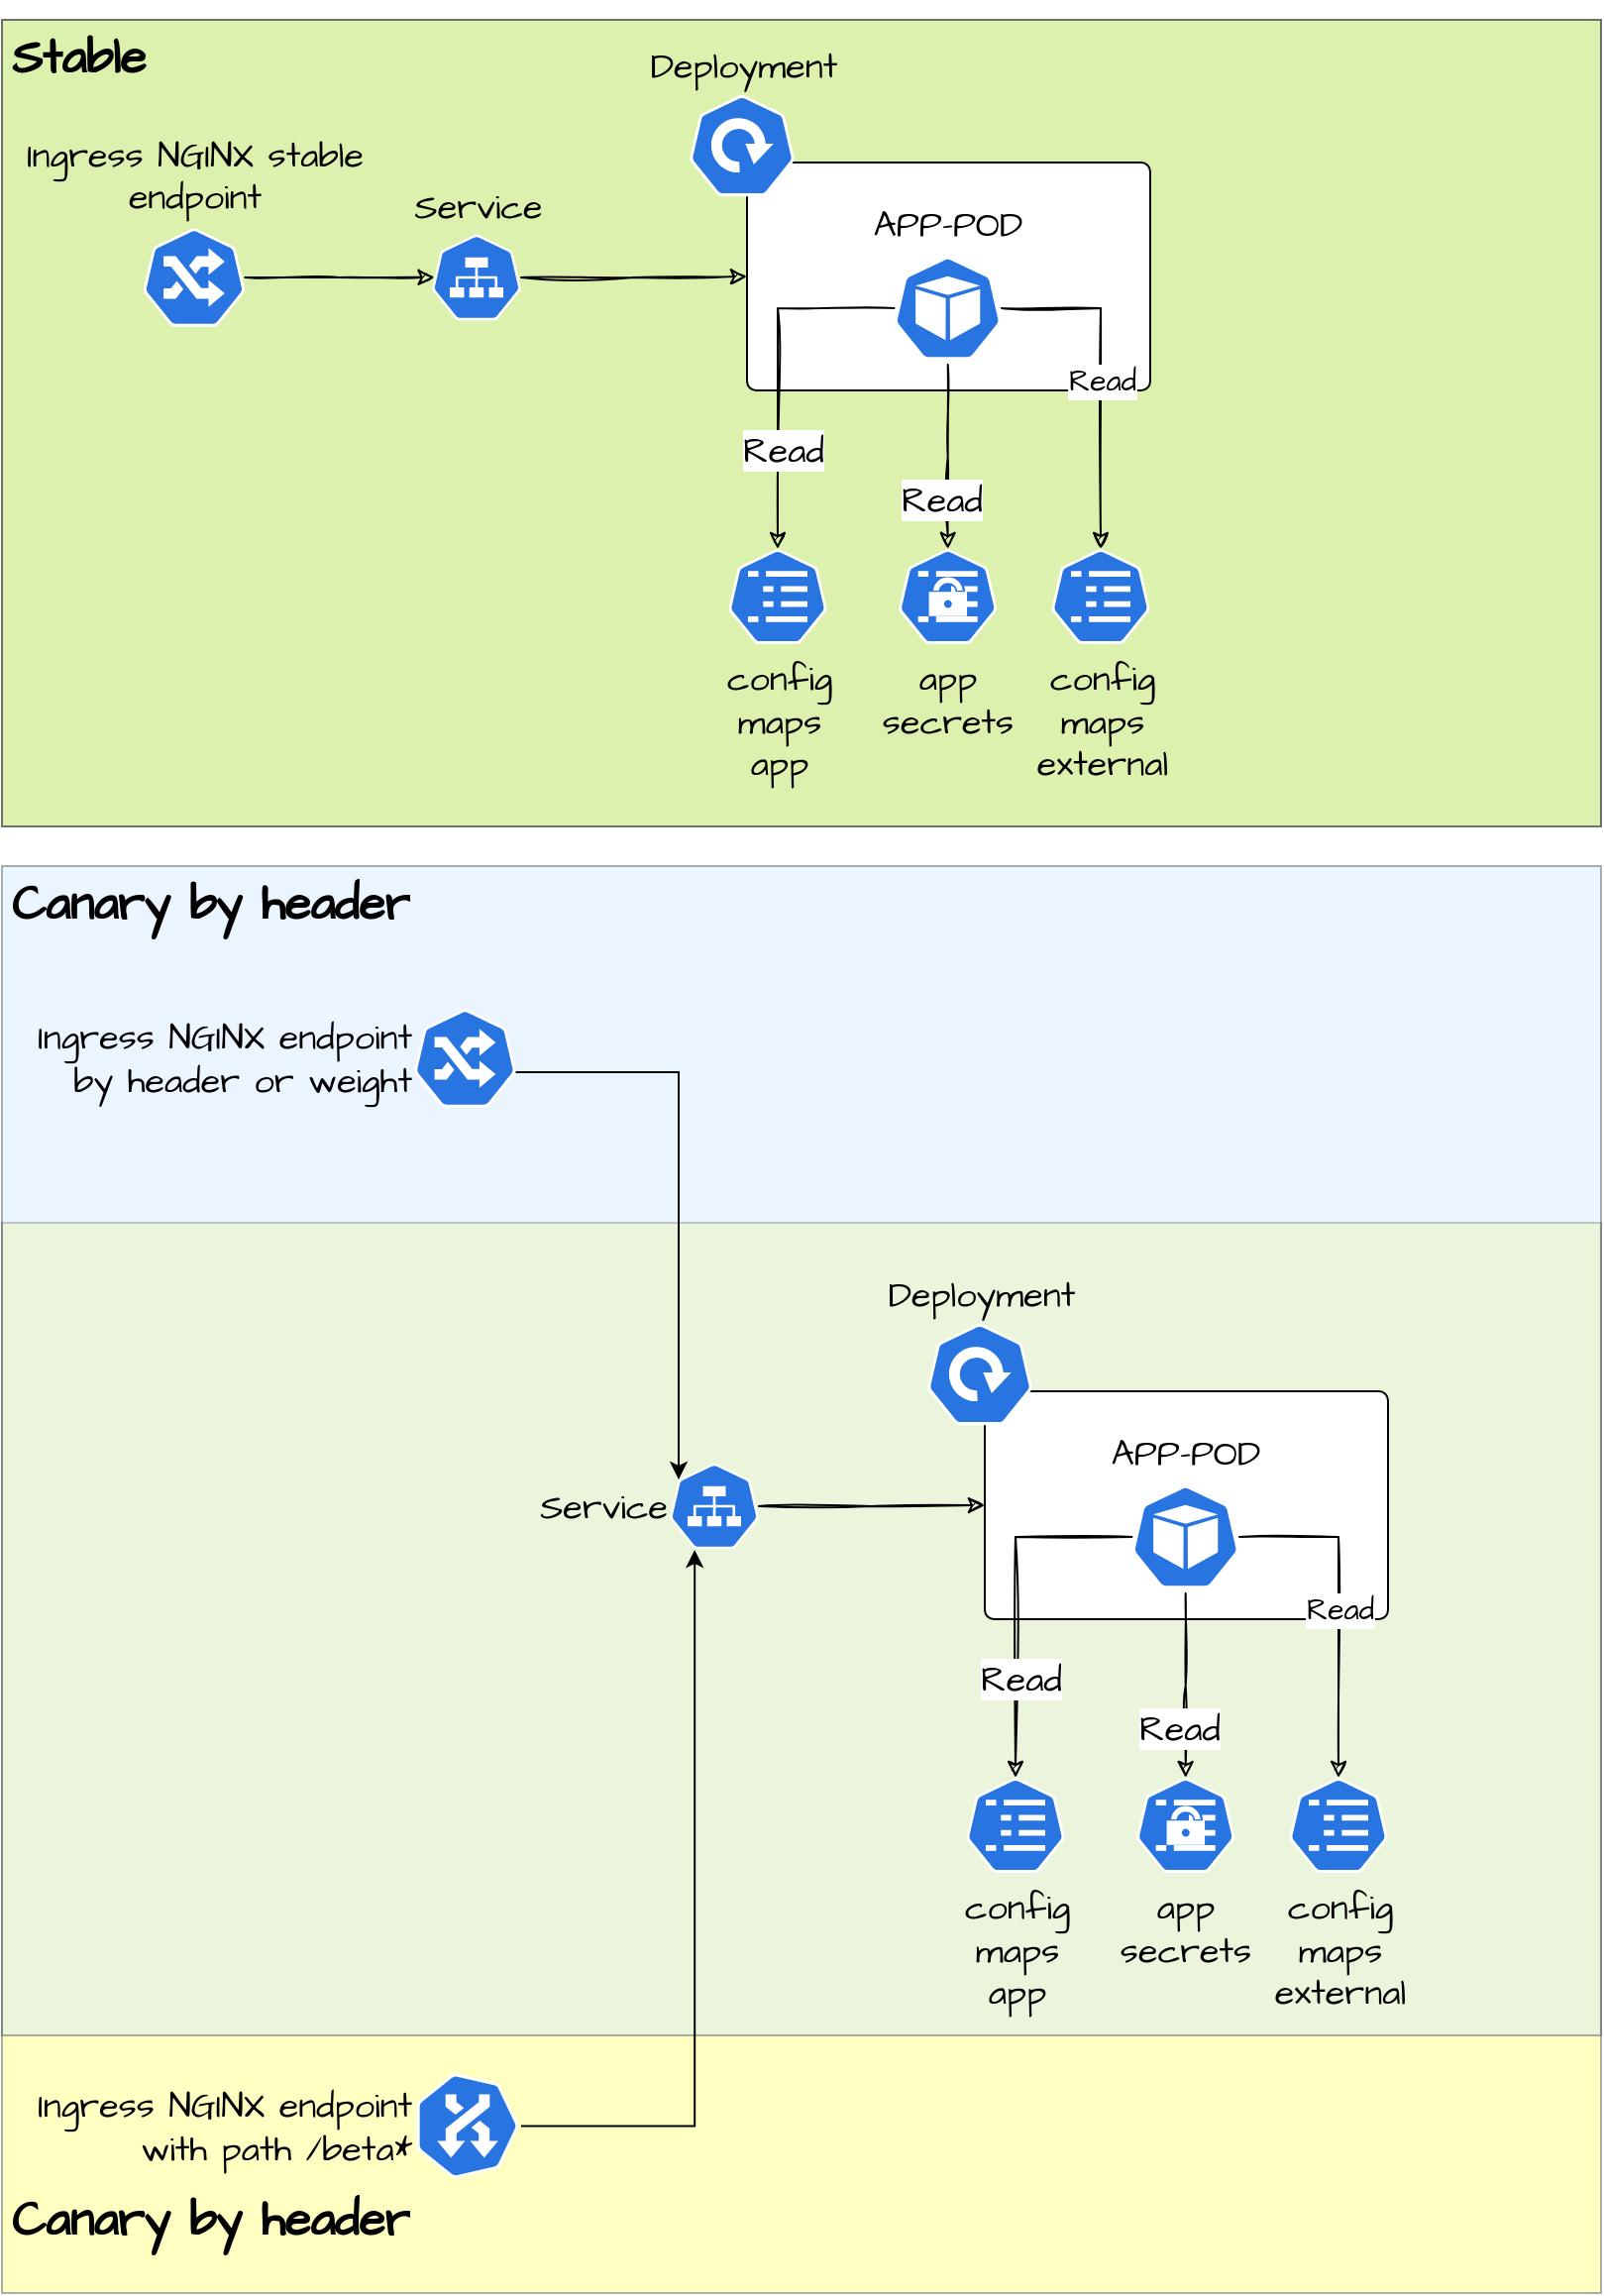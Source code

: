 <mxfile version="21.1.0" type="device">
  <diagram id="ZGYd3SjESlaEDazQRH5I" name="Page-1">
    <mxGraphModel dx="3058" dy="1099" grid="1" gridSize="10" guides="1" tooltips="1" connect="1" arrows="1" fold="1" page="1" pageScale="1" pageWidth="827" pageHeight="1169" math="0" shadow="0">
      <root>
        <mxCell id="0" />
        <mxCell id="1" parent="0" />
        <mxCell id="QMjt1a6sk4tn8XUCPtue-55" value="&lt;h1&gt;Canary by header&lt;/h1&gt;" style="text;html=1;fillColor=#FFFF66;spacing=5;spacingTop=-20;whiteSpace=wrap;overflow=hidden;rounded=0;fontFamily=Architects Daughter;fontSource=https%3A%2F%2Ffonts.googleapis.com%2Fcss%3Ffamily%3DArchitects%2BDaughter;verticalAlign=bottom;strokeColor=#36393d;gradientDirection=north;opacity=40;" vertex="1" parent="1">
          <mxGeometry x="-817" y="620" width="807" height="540" as="geometry" />
        </mxCell>
        <mxCell id="Xl_ESGtx4ULiLm2v7BwW-18" value="&lt;h1&gt;Stable&lt;/h1&gt;" style="text;html=1;strokeColor=#36393d;fillColor=#cdeb8b;spacing=5;spacingTop=-20;whiteSpace=wrap;overflow=hidden;rounded=0;fontFamily=Architects Daughter;fontSource=https%3A%2F%2Ffonts.googleapis.com%2Fcss%3Ffamily%3DArchitects%2BDaughter;opacity=70;" parent="1" vertex="1">
          <mxGeometry x="-817" y="13" width="807" height="407" as="geometry" />
        </mxCell>
        <mxCell id="ZACaJJi6Qwk8mwRqX2UE-5" value="" style="rounded=1;whiteSpace=wrap;html=1;fontFamily=Architects Daughter;fontSource=https%3A%2F%2Ffonts.googleapis.com%2Fcss%3Ffamily%3DArchitects%2BDaughter;fontSize=18;arcSize=4;" parent="1" vertex="1">
          <mxGeometry x="-441" y="85" width="203.5" height="115" as="geometry" />
        </mxCell>
        <mxCell id="ZACaJJi6Qwk8mwRqX2UE-3" value="Deployment" style="sketch=0;html=1;dashed=0;whitespace=wrap;fillColor=#2875E2;strokeColor=#ffffff;points=[[0.005,0.63,0],[0.1,0.2,0],[0.9,0.2,0],[0.5,0,0],[0.995,0.63,0],[0.72,0.99,0],[0.5,1,0],[0.28,0.99,0]];shape=mxgraph.kubernetes.icon;prIcon=deploy;labelPosition=center;verticalLabelPosition=top;align=center;verticalAlign=bottom;fontFamily=Architects Daughter;fontSource=https%3A%2F%2Ffonts.googleapis.com%2Fcss%3Ffamily%3DArchitects%2BDaughter;fontSize=18;" parent="1" vertex="1">
          <mxGeometry x="-470" y="50" width="53" height="53" as="geometry" />
        </mxCell>
        <mxCell id="ZACaJJi6Qwk8mwRqX2UE-43" style="edgeStyle=orthogonalEdgeStyle;rounded=0;sketch=1;orthogonalLoop=1;jettySize=auto;html=1;entryX=0.5;entryY=0;entryDx=0;entryDy=0;entryPerimeter=0;fontFamily=Architects Daughter;fontSource=https%3A%2F%2Ffonts.googleapis.com%2Fcss%3Ffamily%3DArchitects%2BDaughter;fontSize=18;" parent="1" source="ZACaJJi6Qwk8mwRqX2UE-6" target="ZACaJJi6Qwk8mwRqX2UE-9" edge="1">
          <mxGeometry relative="1" as="geometry" />
        </mxCell>
        <mxCell id="ZACaJJi6Qwk8mwRqX2UE-44" value="Read" style="edgeLabel;html=1;align=center;verticalAlign=middle;resizable=0;points=[];fontSize=18;fontFamily=Architects Daughter;" parent="ZACaJJi6Qwk8mwRqX2UE-43" vertex="1" connectable="0">
          <mxGeometry x="0.453" y="-4" relative="1" as="geometry">
            <mxPoint as="offset" />
          </mxGeometry>
        </mxCell>
        <mxCell id="ZACaJJi6Qwk8mwRqX2UE-46" style="edgeStyle=orthogonalEdgeStyle;rounded=0;sketch=1;orthogonalLoop=1;jettySize=auto;html=1;entryX=0.5;entryY=0;entryDx=0;entryDy=0;entryPerimeter=0;fontFamily=Architects Daughter;fontSource=https%3A%2F%2Ffonts.googleapis.com%2Fcss%3Ffamily%3DArchitects%2BDaughter;fontSize=18;" parent="1" source="ZACaJJi6Qwk8mwRqX2UE-6" target="ZACaJJi6Qwk8mwRqX2UE-45" edge="1">
          <mxGeometry relative="1" as="geometry" />
        </mxCell>
        <mxCell id="ZACaJJi6Qwk8mwRqX2UE-47" value="Read" style="edgeLabel;html=1;align=center;verticalAlign=middle;resizable=0;points=[];fontSize=18;fontFamily=Architects Daughter;" parent="ZACaJJi6Qwk8mwRqX2UE-46" vertex="1" connectable="0">
          <mxGeometry x="0.442" y="2" relative="1" as="geometry">
            <mxPoint as="offset" />
          </mxGeometry>
        </mxCell>
        <mxCell id="MhBiua6DybPBNpHeAqnh-4" value="&lt;font style=&quot;font-size: 15px;&quot; data-font-src=&quot;https://fonts.googleapis.com/css?family=Architects+Daughter&quot; face=&quot;Architects Daughter&quot;&gt;Read&lt;/font&gt;" style="edgeStyle=orthogonalEdgeStyle;rounded=0;orthogonalLoop=1;jettySize=auto;html=1;sketch=1;" parent="1" source="ZACaJJi6Qwk8mwRqX2UE-6" target="MhBiua6DybPBNpHeAqnh-2" edge="1">
          <mxGeometry relative="1" as="geometry" />
        </mxCell>
        <mxCell id="ZACaJJi6Qwk8mwRqX2UE-6" value="APP-POD" style="sketch=0;html=1;dashed=0;whitespace=wrap;fillColor=#2875E2;strokeColor=#ffffff;points=[[0.005,0.63,0],[0.1,0.2,0],[0.9,0.2,0],[0.5,0,0],[0.995,0.63,0],[0.72,0.99,0],[0.5,1,0],[0.28,0.99,0]];shape=mxgraph.kubernetes.icon;prIcon=pod;fontFamily=Architects Daughter;fontSource=https%3A%2F%2Ffonts.googleapis.com%2Fcss%3Ffamily%3DArchitects%2BDaughter;fontSize=18;labelPosition=center;verticalLabelPosition=top;align=center;verticalAlign=bottom;" parent="1" vertex="1">
          <mxGeometry x="-366.79" y="130" width="54.29" height="57" as="geometry" />
        </mxCell>
        <mxCell id="ZACaJJi6Qwk8mwRqX2UE-9" value="app&lt;br&gt;secrets" style="sketch=0;html=1;dashed=0;whitespace=wrap;fillColor=#2875E2;strokeColor=#ffffff;points=[[0.005,0.63,0],[0.1,0.2,0],[0.9,0.2,0],[0.5,0,0],[0.995,0.63,0],[0.72,0.99,0],[0.5,1,0],[0.28,0.99,0]];shape=mxgraph.kubernetes.icon;prIcon=secret;fontFamily=Architects Daughter;fontSource=https%3A%2F%2Ffonts.googleapis.com%2Fcss%3Ffamily%3DArchitects%2BDaughter;fontSize=18;labelPosition=center;verticalLabelPosition=bottom;align=center;verticalAlign=top;" parent="1" vertex="1">
          <mxGeometry x="-364.64" y="280" width="50" height="48" as="geometry" />
        </mxCell>
        <mxCell id="ZACaJJi6Qwk8mwRqX2UE-45" value="config&lt;br&gt;maps&lt;br&gt;app" style="sketch=0;html=1;dashed=0;whitespace=wrap;fillColor=#2875E2;strokeColor=#ffffff;points=[[0.005,0.63,0],[0.1,0.2,0],[0.9,0.2,0],[0.5,0,0],[0.995,0.63,0],[0.72,0.99,0],[0.5,1,0],[0.28,0.99,0]];shape=mxgraph.kubernetes.icon;prIcon=cm;fontFamily=Architects Daughter;fontSource=https%3A%2F%2Ffonts.googleapis.com%2Fcss%3Ffamily%3DArchitects%2BDaughter;fontSize=18;labelPosition=center;verticalLabelPosition=bottom;align=center;verticalAlign=top;" parent="1" vertex="1">
          <mxGeometry x="-450.5" y="280" width="50" height="48" as="geometry" />
        </mxCell>
        <mxCell id="ZACaJJi6Qwk8mwRqX2UE-53" style="edgeStyle=orthogonalEdgeStyle;rounded=0;sketch=1;orthogonalLoop=1;jettySize=auto;html=1;entryX=0;entryY=0.5;entryDx=0;entryDy=0;fontFamily=Architects Daughter;fontSource=https%3A%2F%2Ffonts.googleapis.com%2Fcss%3Ffamily%3DArchitects%2BDaughter;fontSize=18;" parent="1" source="ZACaJJi6Qwk8mwRqX2UE-52" target="ZACaJJi6Qwk8mwRqX2UE-5" edge="1">
          <mxGeometry relative="1" as="geometry" />
        </mxCell>
        <mxCell id="ZACaJJi6Qwk8mwRqX2UE-52" value="Service" style="sketch=0;html=1;dashed=0;whitespace=wrap;fillColor=#2875E2;strokeColor=#ffffff;points=[[0.005,0.63,0],[0.1,0.2,0],[0.9,0.2,0],[0.5,0,0],[0.995,0.63,0],[0.72,0.99,0],[0.5,1,0],[0.28,0.99,0]];shape=mxgraph.kubernetes.icon;prIcon=svc;fontFamily=Architects Daughter;fontSource=https%3A%2F%2Ffonts.googleapis.com%2Fcss%3Ffamily%3DArchitects%2BDaughter;fontSize=18;labelPosition=center;verticalLabelPosition=top;align=center;verticalAlign=bottom;" parent="1" vertex="1">
          <mxGeometry x="-600" y="120.5" width="45" height="45" as="geometry" />
        </mxCell>
        <mxCell id="ZACaJJi6Qwk8mwRqX2UE-57" style="edgeStyle=orthogonalEdgeStyle;rounded=0;sketch=1;orthogonalLoop=1;jettySize=auto;html=1;entryX=0.029;entryY=0.498;entryDx=0;entryDy=0;entryPerimeter=0;fontFamily=Architects Daughter;fontSource=https%3A%2F%2Ffonts.googleapis.com%2Fcss%3Ffamily%3DArchitects%2BDaughter;fontSize=18;" parent="1" source="ZACaJJi6Qwk8mwRqX2UE-56" target="ZACaJJi6Qwk8mwRqX2UE-52" edge="1">
          <mxGeometry relative="1" as="geometry" />
        </mxCell>
        <mxCell id="ZACaJJi6Qwk8mwRqX2UE-56" value="Ingress NGINX stable &lt;br&gt;endpoint" style="sketch=0;html=1;dashed=0;whitespace=wrap;fillColor=#2875E2;strokeColor=#ffffff;points=[[0.005,0.63,0],[0.1,0.2,0],[0.9,0.2,0],[0.5,0,0],[0.995,0.63,0],[0.72,0.99,0],[0.5,1,0],[0.28,0.99,0]];shape=mxgraph.kubernetes.icon;prIcon=ing;fontFamily=Architects Daughter;fontSource=https%3A%2F%2Ffonts.googleapis.com%2Fcss%3Ffamily%3DArchitects%2BDaughter;fontSize=18;labelPosition=center;verticalLabelPosition=top;align=center;verticalAlign=bottom;" parent="1" vertex="1">
          <mxGeometry x="-745.72" y="116" width="51.43" height="54" as="geometry" />
        </mxCell>
        <mxCell id="MhBiua6DybPBNpHeAqnh-2" value="config&lt;br&gt;maps&lt;br&gt;external" style="sketch=0;html=1;dashed=0;whitespace=wrap;fillColor=#2875E2;strokeColor=#ffffff;points=[[0.005,0.63,0],[0.1,0.2,0],[0.9,0.2,0],[0.5,0,0],[0.995,0.63,0],[0.72,0.99,0],[0.5,1,0],[0.28,0.99,0]];shape=mxgraph.kubernetes.icon;prIcon=cm;fontFamily=Architects Daughter;fontSource=https%3A%2F%2Ffonts.googleapis.com%2Fcss%3Ffamily%3DArchitects%2BDaughter;fontSize=18;labelPosition=center;verticalLabelPosition=bottom;align=center;verticalAlign=top;" parent="1" vertex="1">
          <mxGeometry x="-287.5" y="280" width="50" height="48" as="geometry" />
        </mxCell>
        <mxCell id="QMjt1a6sk4tn8XUCPtue-36" value="&lt;h1&gt;Canary by header&lt;/h1&gt;" style="text;html=1;strokeColor=#36393d;fillColor=#cce5ff;spacing=5;spacingTop=-20;whiteSpace=wrap;overflow=hidden;rounded=0;fontFamily=Architects Daughter;fontSource=https%3A%2F%2Ffonts.googleapis.com%2Fcss%3Ffamily%3DArchitects%2BDaughter;glass=0;opacity=40;" vertex="1" parent="1">
          <mxGeometry x="-817" y="440" width="807" height="590" as="geometry" />
        </mxCell>
        <mxCell id="QMjt1a6sk4tn8XUCPtue-37" value="" style="rounded=1;whiteSpace=wrap;html=1;fontFamily=Architects Daughter;fontSource=https%3A%2F%2Ffonts.googleapis.com%2Fcss%3Ffamily%3DArchitects%2BDaughter;fontSize=18;arcSize=4;" vertex="1" parent="1">
          <mxGeometry x="-321" y="705" width="203.5" height="115" as="geometry" />
        </mxCell>
        <mxCell id="QMjt1a6sk4tn8XUCPtue-38" value="Deployment" style="sketch=0;html=1;dashed=0;whitespace=wrap;fillColor=#2875E2;strokeColor=#ffffff;points=[[0.005,0.63,0],[0.1,0.2,0],[0.9,0.2,0],[0.5,0,0],[0.995,0.63,0],[0.72,0.99,0],[0.5,1,0],[0.28,0.99,0]];shape=mxgraph.kubernetes.icon;prIcon=deploy;labelPosition=center;verticalLabelPosition=top;align=center;verticalAlign=bottom;fontFamily=Architects Daughter;fontSource=https%3A%2F%2Ffonts.googleapis.com%2Fcss%3Ffamily%3DArchitects%2BDaughter;fontSize=18;" vertex="1" parent="1">
          <mxGeometry x="-350" y="670" width="53" height="53" as="geometry" />
        </mxCell>
        <mxCell id="QMjt1a6sk4tn8XUCPtue-39" style="edgeStyle=orthogonalEdgeStyle;rounded=0;sketch=1;orthogonalLoop=1;jettySize=auto;html=1;entryX=0.5;entryY=0;entryDx=0;entryDy=0;entryPerimeter=0;fontFamily=Architects Daughter;fontSource=https%3A%2F%2Ffonts.googleapis.com%2Fcss%3Ffamily%3DArchitects%2BDaughter;fontSize=18;" edge="1" parent="1" source="QMjt1a6sk4tn8XUCPtue-44" target="QMjt1a6sk4tn8XUCPtue-45">
          <mxGeometry relative="1" as="geometry" />
        </mxCell>
        <mxCell id="QMjt1a6sk4tn8XUCPtue-40" value="Read" style="edgeLabel;html=1;align=center;verticalAlign=middle;resizable=0;points=[];fontSize=18;fontFamily=Architects Daughter;" vertex="1" connectable="0" parent="QMjt1a6sk4tn8XUCPtue-39">
          <mxGeometry x="0.453" y="-4" relative="1" as="geometry">
            <mxPoint as="offset" />
          </mxGeometry>
        </mxCell>
        <mxCell id="QMjt1a6sk4tn8XUCPtue-41" style="edgeStyle=orthogonalEdgeStyle;rounded=0;sketch=1;orthogonalLoop=1;jettySize=auto;html=1;entryX=0.5;entryY=0;entryDx=0;entryDy=0;entryPerimeter=0;fontFamily=Architects Daughter;fontSource=https%3A%2F%2Ffonts.googleapis.com%2Fcss%3Ffamily%3DArchitects%2BDaughter;fontSize=18;" edge="1" parent="1" source="QMjt1a6sk4tn8XUCPtue-44" target="QMjt1a6sk4tn8XUCPtue-46">
          <mxGeometry relative="1" as="geometry" />
        </mxCell>
        <mxCell id="QMjt1a6sk4tn8XUCPtue-42" value="Read" style="edgeLabel;html=1;align=center;verticalAlign=middle;resizable=0;points=[];fontSize=18;fontFamily=Architects Daughter;" vertex="1" connectable="0" parent="QMjt1a6sk4tn8XUCPtue-41">
          <mxGeometry x="0.442" y="2" relative="1" as="geometry">
            <mxPoint as="offset" />
          </mxGeometry>
        </mxCell>
        <mxCell id="QMjt1a6sk4tn8XUCPtue-43" value="&lt;font style=&quot;font-size: 15px;&quot; data-font-src=&quot;https://fonts.googleapis.com/css?family=Architects+Daughter&quot; face=&quot;Architects Daughter&quot;&gt;Read&lt;/font&gt;" style="edgeStyle=orthogonalEdgeStyle;rounded=0;orthogonalLoop=1;jettySize=auto;html=1;sketch=1;" edge="1" parent="1" source="QMjt1a6sk4tn8XUCPtue-44" target="QMjt1a6sk4tn8XUCPtue-51">
          <mxGeometry relative="1" as="geometry" />
        </mxCell>
        <mxCell id="QMjt1a6sk4tn8XUCPtue-44" value="APP-POD" style="sketch=0;html=1;dashed=0;whitespace=wrap;fillColor=#2875E2;strokeColor=#ffffff;points=[[0.005,0.63,0],[0.1,0.2,0],[0.9,0.2,0],[0.5,0,0],[0.995,0.63,0],[0.72,0.99,0],[0.5,1,0],[0.28,0.99,0]];shape=mxgraph.kubernetes.icon;prIcon=pod;fontFamily=Architects Daughter;fontSource=https%3A%2F%2Ffonts.googleapis.com%2Fcss%3Ffamily%3DArchitects%2BDaughter;fontSize=18;labelPosition=center;verticalLabelPosition=top;align=center;verticalAlign=bottom;" vertex="1" parent="1">
          <mxGeometry x="-246.79" y="750" width="54.29" height="57" as="geometry" />
        </mxCell>
        <mxCell id="QMjt1a6sk4tn8XUCPtue-45" value="app&lt;br&gt;secrets" style="sketch=0;html=1;dashed=0;whitespace=wrap;fillColor=#2875E2;strokeColor=#ffffff;points=[[0.005,0.63,0],[0.1,0.2,0],[0.9,0.2,0],[0.5,0,0],[0.995,0.63,0],[0.72,0.99,0],[0.5,1,0],[0.28,0.99,0]];shape=mxgraph.kubernetes.icon;prIcon=secret;fontFamily=Architects Daughter;fontSource=https%3A%2F%2Ffonts.googleapis.com%2Fcss%3Ffamily%3DArchitects%2BDaughter;fontSize=18;labelPosition=center;verticalLabelPosition=bottom;align=center;verticalAlign=top;" vertex="1" parent="1">
          <mxGeometry x="-244.64" y="900" width="50" height="48" as="geometry" />
        </mxCell>
        <mxCell id="QMjt1a6sk4tn8XUCPtue-46" value="config&lt;br&gt;maps&lt;br&gt;app" style="sketch=0;html=1;dashed=0;whitespace=wrap;fillColor=#2875E2;strokeColor=#ffffff;points=[[0.005,0.63,0],[0.1,0.2,0],[0.9,0.2,0],[0.5,0,0],[0.995,0.63,0],[0.72,0.99,0],[0.5,1,0],[0.28,0.99,0]];shape=mxgraph.kubernetes.icon;prIcon=cm;fontFamily=Architects Daughter;fontSource=https%3A%2F%2Ffonts.googleapis.com%2Fcss%3Ffamily%3DArchitects%2BDaughter;fontSize=18;labelPosition=center;verticalLabelPosition=bottom;align=center;verticalAlign=top;" vertex="1" parent="1">
          <mxGeometry x="-330.5" y="900" width="50" height="48" as="geometry" />
        </mxCell>
        <mxCell id="QMjt1a6sk4tn8XUCPtue-47" style="edgeStyle=orthogonalEdgeStyle;rounded=0;sketch=1;orthogonalLoop=1;jettySize=auto;html=1;entryX=0;entryY=0.5;entryDx=0;entryDy=0;fontFamily=Architects Daughter;fontSource=https%3A%2F%2Ffonts.googleapis.com%2Fcss%3Ffamily%3DArchitects%2BDaughter;fontSize=18;" edge="1" parent="1" source="QMjt1a6sk4tn8XUCPtue-48" target="QMjt1a6sk4tn8XUCPtue-37">
          <mxGeometry relative="1" as="geometry" />
        </mxCell>
        <mxCell id="QMjt1a6sk4tn8XUCPtue-48" value="Service" style="sketch=0;html=1;dashed=0;whitespace=wrap;fillColor=#2875E2;strokeColor=#ffffff;points=[[0.005,0.63,0],[0.1,0.2,0],[0.9,0.2,0],[0.5,0,0],[0.995,0.63,0],[0.72,0.99,0],[0.5,1,0],[0.28,0.99,0]];shape=mxgraph.kubernetes.icon;prIcon=svc;fontFamily=Architects Daughter;fontSource=https%3A%2F%2Ffonts.googleapis.com%2Fcss%3Ffamily%3DArchitects%2BDaughter;fontSize=18;labelPosition=left;verticalLabelPosition=middle;align=right;verticalAlign=middle;" vertex="1" parent="1">
          <mxGeometry x="-480" y="740.5" width="45" height="45" as="geometry" />
        </mxCell>
        <mxCell id="QMjt1a6sk4tn8XUCPtue-54" style="edgeStyle=orthogonalEdgeStyle;rounded=0;orthogonalLoop=1;jettySize=auto;html=1;exitX=0.995;exitY=0.63;exitDx=0;exitDy=0;exitPerimeter=0;entryX=0.1;entryY=0.2;entryDx=0;entryDy=0;entryPerimeter=0;" edge="1" parent="1" source="QMjt1a6sk4tn8XUCPtue-50" target="QMjt1a6sk4tn8XUCPtue-48">
          <mxGeometry relative="1" as="geometry" />
        </mxCell>
        <mxCell id="QMjt1a6sk4tn8XUCPtue-50" value="Ingress NGINX endpoint&lt;br&gt;by header or weight" style="sketch=0;html=1;dashed=0;whitespace=wrap;fillColor=#2875E2;strokeColor=#ffffff;points=[[0.005,0.63,0],[0.1,0.2,0],[0.9,0.2,0],[0.5,0,0],[0.995,0.63,0],[0.72,0.99,0],[0.5,1,0],[0.28,0.99,0]];shape=mxgraph.kubernetes.icon;prIcon=ing;fontFamily=Architects Daughter;fontSource=https%3A%2F%2Ffonts.googleapis.com%2Fcss%3Ffamily%3DArchitects%2BDaughter;fontSize=18;labelPosition=left;verticalLabelPosition=middle;align=right;verticalAlign=middle;" vertex="1" parent="1">
          <mxGeometry x="-608.99" y="510" width="51.43" height="54" as="geometry" />
        </mxCell>
        <mxCell id="QMjt1a6sk4tn8XUCPtue-51" value="config&lt;br&gt;maps&lt;br&gt;external" style="sketch=0;html=1;dashed=0;whitespace=wrap;fillColor=#2875E2;strokeColor=#ffffff;points=[[0.005,0.63,0],[0.1,0.2,0],[0.9,0.2,0],[0.5,0,0],[0.995,0.63,0],[0.72,0.99,0],[0.5,1,0],[0.28,0.99,0]];shape=mxgraph.kubernetes.icon;prIcon=cm;fontFamily=Architects Daughter;fontSource=https%3A%2F%2Ffonts.googleapis.com%2Fcss%3Ffamily%3DArchitects%2BDaughter;fontSize=18;labelPosition=center;verticalLabelPosition=bottom;align=center;verticalAlign=top;" vertex="1" parent="1">
          <mxGeometry x="-167.5" y="900" width="50" height="48" as="geometry" />
        </mxCell>
        <mxCell id="QMjt1a6sk4tn8XUCPtue-53" style="edgeStyle=orthogonalEdgeStyle;rounded=0;orthogonalLoop=1;jettySize=auto;html=1;exitX=0.5;exitY=0;exitDx=0;exitDy=0;exitPerimeter=0;entryX=0.28;entryY=0.99;entryDx=0;entryDy=0;entryPerimeter=0;" edge="1" parent="1" source="QMjt1a6sk4tn8XUCPtue-52" target="QMjt1a6sk4tn8XUCPtue-48">
          <mxGeometry relative="1" as="geometry" />
        </mxCell>
        <mxCell id="QMjt1a6sk4tn8XUCPtue-52" value="Ingress NGINX endpoint&lt;br&gt;with path /beta*" style="sketch=0;html=1;dashed=0;whitespace=wrap;fillColor=#2875E2;strokeColor=#ffffff;points=[[0.005,0.63,0],[0.1,0.2,0],[0.9,0.2,0],[0.5,0,0],[0.995,0.63,0],[0.72,0.99,0],[0.5,1,0],[0.28,0.99,0]];shape=mxgraph.kubernetes.icon;prIcon=ing;fontFamily=Architects Daughter;fontSource=https%3A%2F%2Ffonts.googleapis.com%2Fcss%3Ffamily%3DArchitects%2BDaughter;fontSize=18;labelPosition=left;verticalLabelPosition=middle;align=right;verticalAlign=middle;direction=south;" vertex="1" parent="1">
          <mxGeometry x="-608.995" y="1049.995" width="54" height="51.43" as="geometry" />
        </mxCell>
      </root>
    </mxGraphModel>
  </diagram>
</mxfile>
